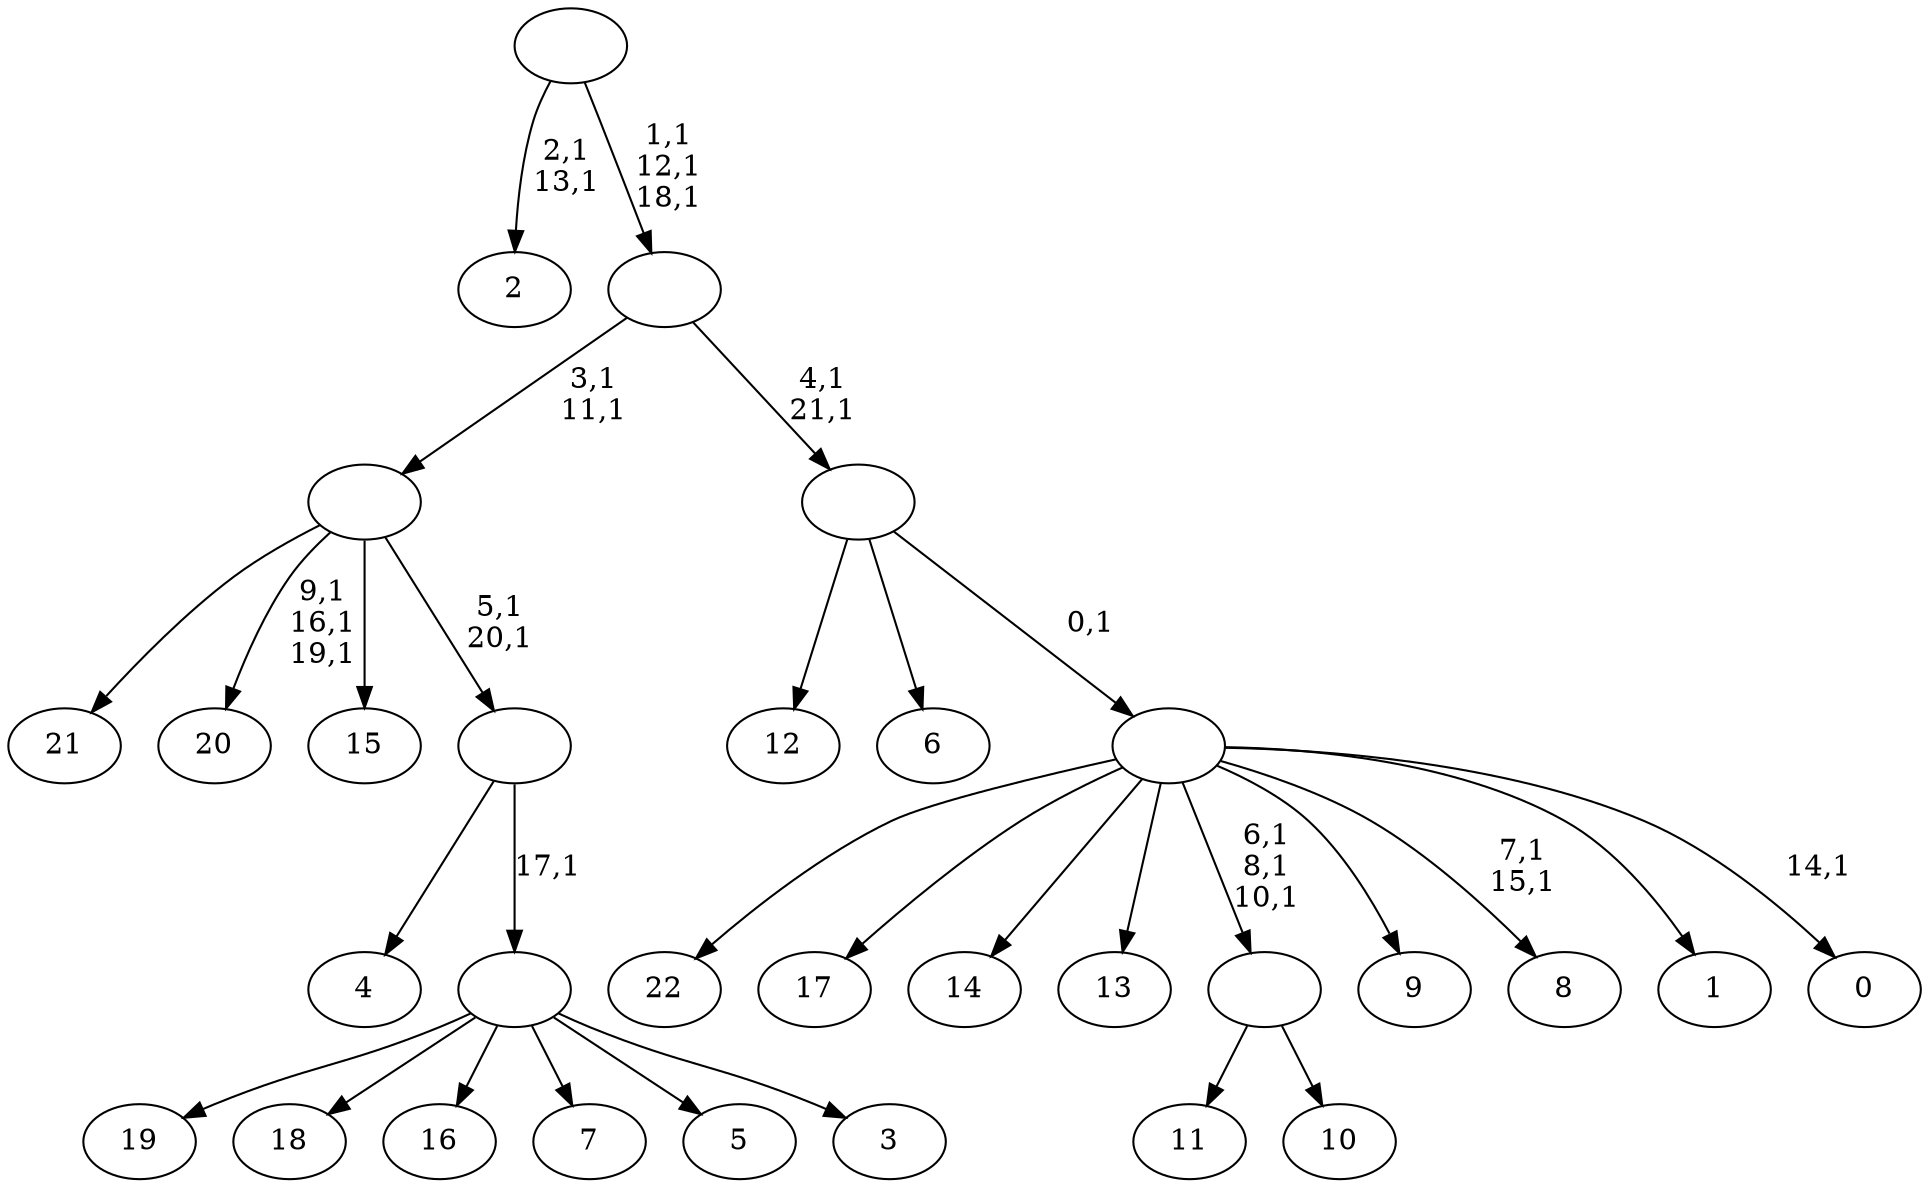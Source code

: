 digraph T {
	45 [label="22"]
	44 [label="21"]
	43 [label="20"]
	39 [label="19"]
	38 [label="18"]
	37 [label="17"]
	36 [label="16"]
	35 [label="15"]
	34 [label="14"]
	33 [label="13"]
	32 [label="12"]
	31 [label="11"]
	30 [label="10"]
	29 [label=""]
	26 [label="9"]
	25 [label="8"]
	22 [label="7"]
	21 [label="6"]
	20 [label="5"]
	19 [label="4"]
	18 [label="3"]
	17 [label=""]
	16 [label=""]
	14 [label=""]
	12 [label="2"]
	9 [label="1"]
	8 [label="0"]
	6 [label=""]
	5 [label=""]
	3 [label=""]
	0 [label=""]
	29 -> 31 [label=""]
	29 -> 30 [label=""]
	17 -> 39 [label=""]
	17 -> 38 [label=""]
	17 -> 36 [label=""]
	17 -> 22 [label=""]
	17 -> 20 [label=""]
	17 -> 18 [label=""]
	16 -> 19 [label=""]
	16 -> 17 [label="17,1"]
	14 -> 16 [label="5,1\n20,1"]
	14 -> 43 [label="9,1\n16,1\n19,1"]
	14 -> 44 [label=""]
	14 -> 35 [label=""]
	6 -> 8 [label="14,1"]
	6 -> 25 [label="7,1\n15,1"]
	6 -> 29 [label="6,1\n8,1\n10,1"]
	6 -> 45 [label=""]
	6 -> 37 [label=""]
	6 -> 34 [label=""]
	6 -> 33 [label=""]
	6 -> 26 [label=""]
	6 -> 9 [label=""]
	5 -> 32 [label=""]
	5 -> 21 [label=""]
	5 -> 6 [label="0,1"]
	3 -> 5 [label="4,1\n21,1"]
	3 -> 14 [label="3,1\n11,1"]
	0 -> 3 [label="1,1\n12,1\n18,1"]
	0 -> 12 [label="2,1\n13,1"]
}
